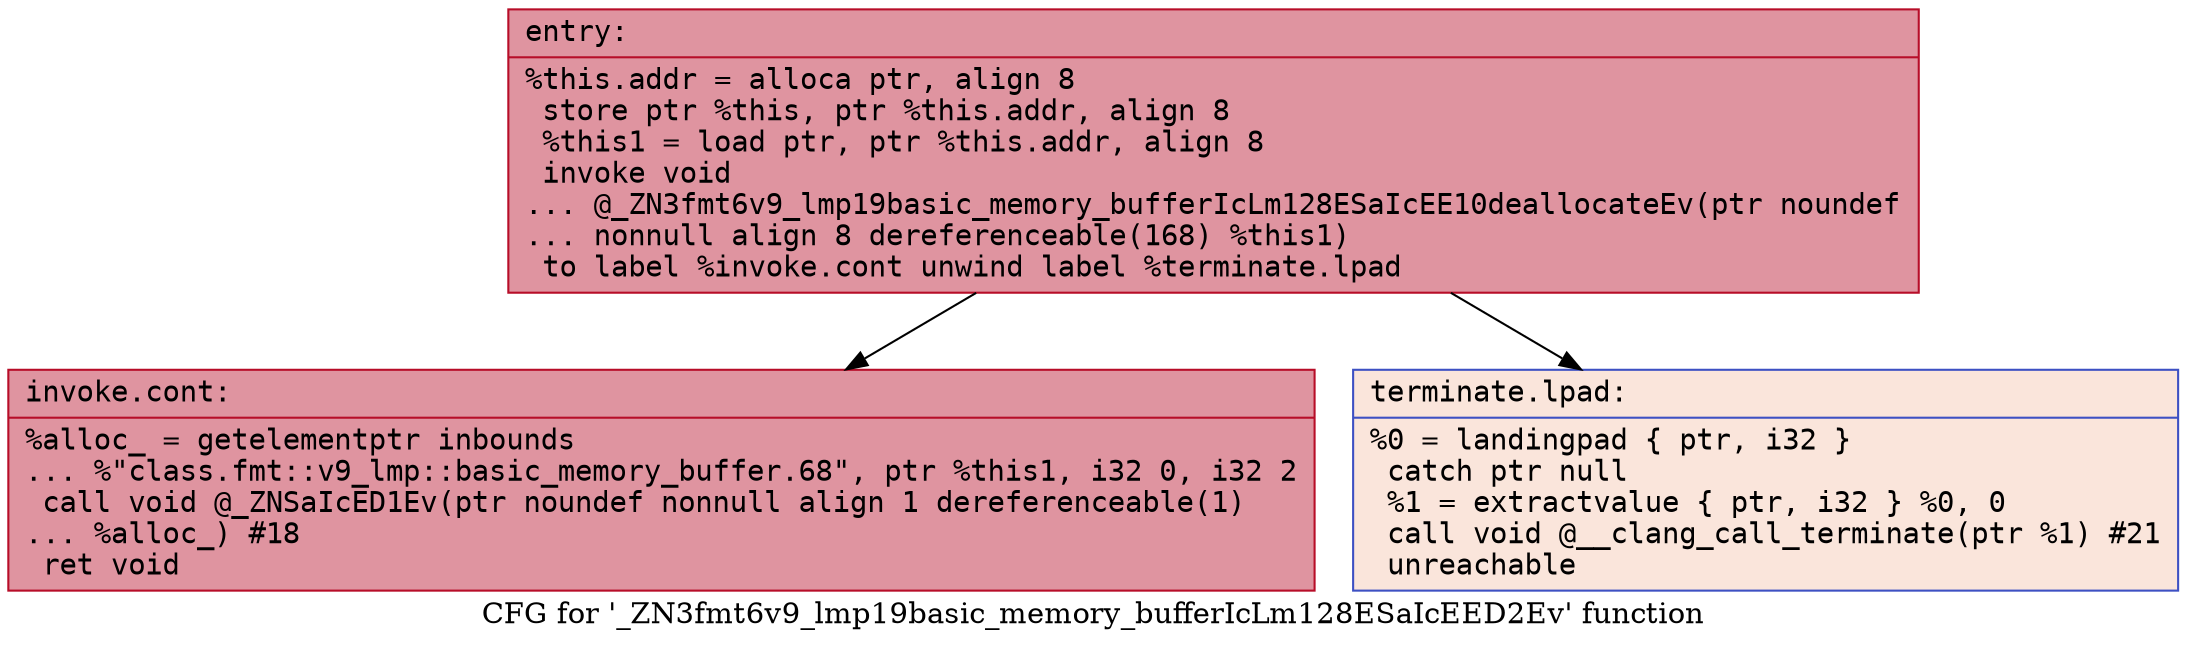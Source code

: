 digraph "CFG for '_ZN3fmt6v9_lmp19basic_memory_bufferIcLm128ESaIcEED2Ev' function" {
	label="CFG for '_ZN3fmt6v9_lmp19basic_memory_bufferIcLm128ESaIcEED2Ev' function";

	Node0x5584169c5f50 [shape=record,color="#b70d28ff", style=filled, fillcolor="#b70d2870" fontname="Courier",label="{entry:\l|  %this.addr = alloca ptr, align 8\l  store ptr %this, ptr %this.addr, align 8\l  %this1 = load ptr, ptr %this.addr, align 8\l  invoke void\l... @_ZN3fmt6v9_lmp19basic_memory_bufferIcLm128ESaIcEE10deallocateEv(ptr noundef\l... nonnull align 8 dereferenceable(168) %this1)\l          to label %invoke.cont unwind label %terminate.lpad\l}"];
	Node0x5584169c5f50 -> Node0x5584169c6140[tooltip="entry -> invoke.cont\nProbability 100.00%" ];
	Node0x5584169c5f50 -> Node0x5584169c61c0[tooltip="entry -> terminate.lpad\nProbability 0.00%" ];
	Node0x5584169c6140 [shape=record,color="#b70d28ff", style=filled, fillcolor="#b70d2870" fontname="Courier",label="{invoke.cont:\l|  %alloc_ = getelementptr inbounds\l... %\"class.fmt::v9_lmp::basic_memory_buffer.68\", ptr %this1, i32 0, i32 2\l  call void @_ZNSaIcED1Ev(ptr noundef nonnull align 1 dereferenceable(1)\l... %alloc_) #18\l  ret void\l}"];
	Node0x5584169c61c0 [shape=record,color="#3d50c3ff", style=filled, fillcolor="#f4c5ad70" fontname="Courier",label="{terminate.lpad:\l|  %0 = landingpad \{ ptr, i32 \}\l          catch ptr null\l  %1 = extractvalue \{ ptr, i32 \} %0, 0\l  call void @__clang_call_terminate(ptr %1) #21\l  unreachable\l}"];
}
